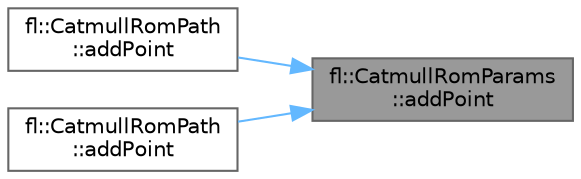 digraph "fl::CatmullRomParams::addPoint"
{
 // INTERACTIVE_SVG=YES
 // LATEX_PDF_SIZE
  bgcolor="transparent";
  edge [fontname=Helvetica,fontsize=10,labelfontname=Helvetica,labelfontsize=10];
  node [fontname=Helvetica,fontsize=10,shape=box,height=0.2,width=0.4];
  rankdir="RL";
  Node1 [id="Node000001",label="fl::CatmullRomParams\l::addPoint",height=0.2,width=0.4,color="gray40", fillcolor="grey60", style="filled", fontcolor="black",tooltip=" "];
  Node1 -> Node2 [id="edge1_Node000001_Node000002",dir="back",color="steelblue1",style="solid",tooltip=" "];
  Node2 [id="Node000002",label="fl::CatmullRomPath\l::addPoint",height=0.2,width=0.4,color="grey40", fillcolor="white", style="filled",URL="$d2/d1f/classfl_1_1_catmull_rom_path_addee00da85048c6e6613e752e5f2fc22.html#addee00da85048c6e6613e752e5f2fc22",tooltip="Add a point with separate x,y coordinates."];
  Node1 -> Node3 [id="edge2_Node000001_Node000003",dir="back",color="steelblue1",style="solid",tooltip=" "];
  Node3 [id="Node000003",label="fl::CatmullRomPath\l::addPoint",height=0.2,width=0.4,color="grey40", fillcolor="white", style="filled",URL="$d2/d1f/classfl_1_1_catmull_rom_path_ae5bc34153257d7cb49ca32008f3109db.html#ae5bc34153257d7cb49ca32008f3109db",tooltip="Add a point in [0,1]² to the path."];
}
